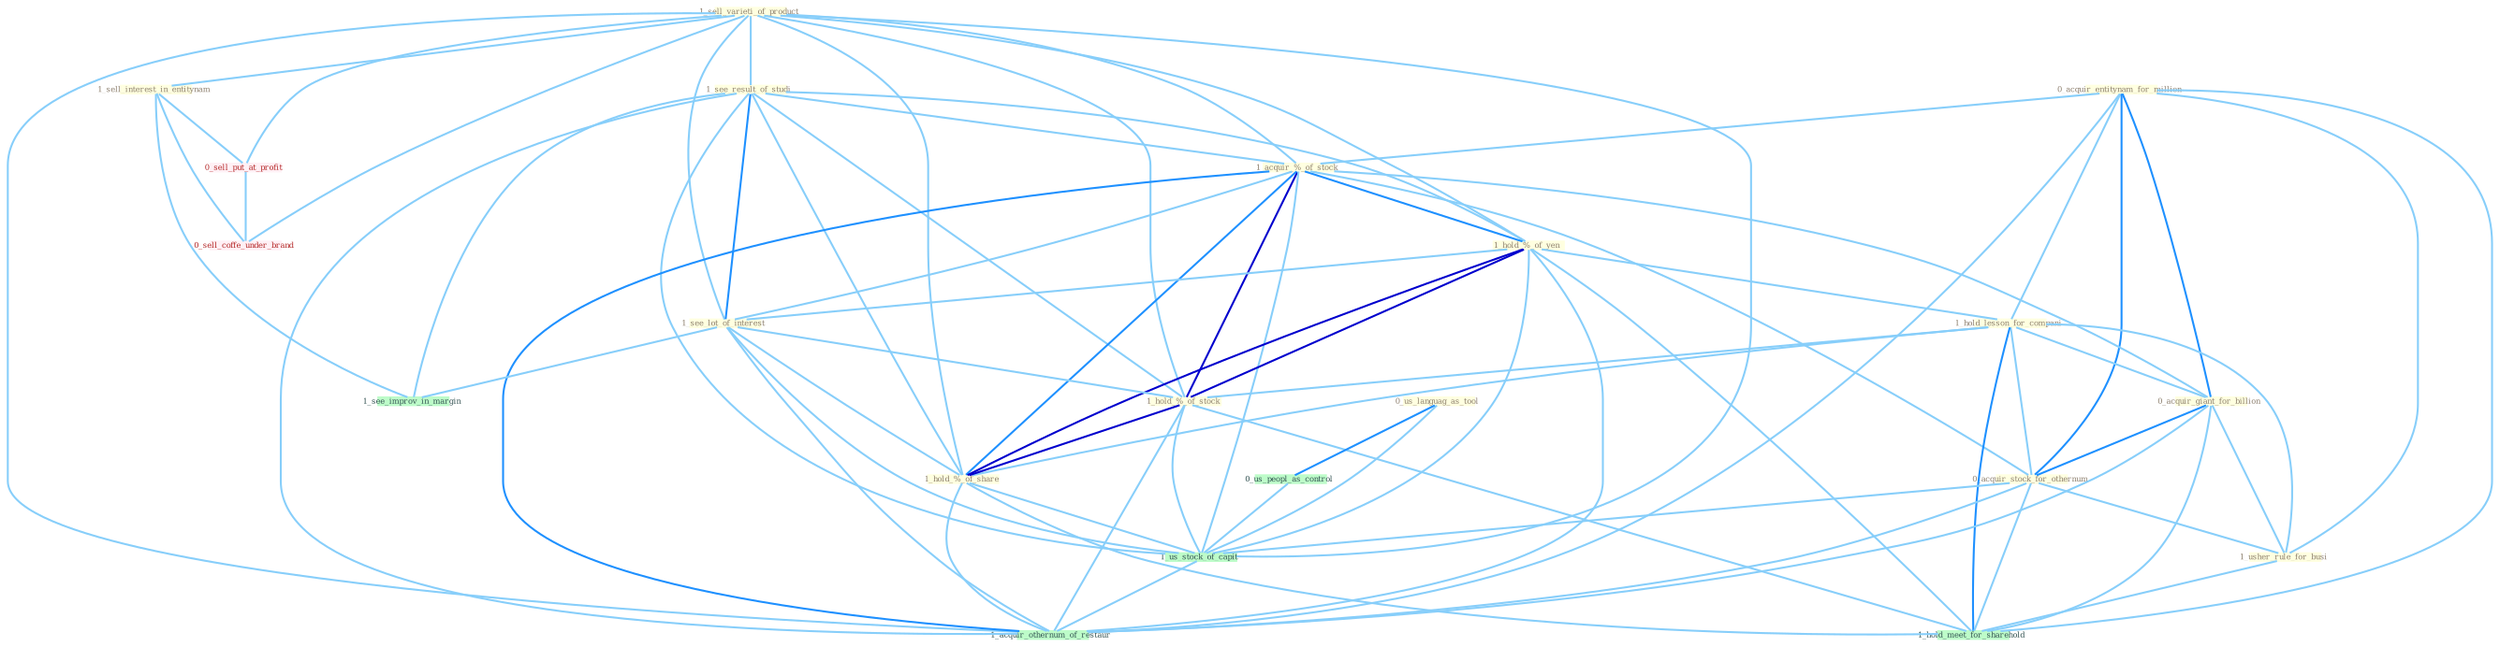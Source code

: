 Graph G{ 
    node
    [shape=polygon,style=filled,width=.5,height=.06,color="#BDFCC9",fixedsize=true,fontsize=4,
    fontcolor="#2f4f4f"];
    {node
    [color="#ffffe0", fontcolor="#8b7d6b"] "1_sell_varieti_of_product " "0_acquir_entitynam_for_million " "1_see_result_of_studi " "1_acquir_%_of_stock " "1_hold_%_of_yen " "1_see_lot_of_interest " "1_hold_lesson_for_compani " "1_hold_%_of_stock " "0_acquir_giant_for_billion " "1_hold_%_of_share " "0_us_languag_as_tool " "0_acquir_stock_for_othernum " "1_sell_interest_in_entitynam " "1_usher_rule_for_busi "}
{node [color="#fff0f5", fontcolor="#b22222"] "0_sell_put_at_profit " "0_sell_coffe_under_brand "}
edge [color="#B0E2FF"];

	"1_sell_varieti_of_product " -- "1_see_result_of_studi " [w="1", color="#87cefa" ];
	"1_sell_varieti_of_product " -- "1_acquir_%_of_stock " [w="1", color="#87cefa" ];
	"1_sell_varieti_of_product " -- "1_hold_%_of_yen " [w="1", color="#87cefa" ];
	"1_sell_varieti_of_product " -- "1_see_lot_of_interest " [w="1", color="#87cefa" ];
	"1_sell_varieti_of_product " -- "1_hold_%_of_stock " [w="1", color="#87cefa" ];
	"1_sell_varieti_of_product " -- "1_hold_%_of_share " [w="1", color="#87cefa" ];
	"1_sell_varieti_of_product " -- "1_sell_interest_in_entitynam " [w="1", color="#87cefa" ];
	"1_sell_varieti_of_product " -- "0_sell_put_at_profit " [w="1", color="#87cefa" ];
	"1_sell_varieti_of_product " -- "1_us_stock_of_capit " [w="1", color="#87cefa" ];
	"1_sell_varieti_of_product " -- "0_sell_coffe_under_brand " [w="1", color="#87cefa" ];
	"1_sell_varieti_of_product " -- "1_acquir_othernum_of_restaur " [w="1", color="#87cefa" ];
	"0_acquir_entitynam_for_million " -- "1_acquir_%_of_stock " [w="1", color="#87cefa" ];
	"0_acquir_entitynam_for_million " -- "1_hold_lesson_for_compani " [w="1", color="#87cefa" ];
	"0_acquir_entitynam_for_million " -- "0_acquir_giant_for_billion " [w="2", color="#1e90ff" , len=0.8];
	"0_acquir_entitynam_for_million " -- "0_acquir_stock_for_othernum " [w="2", color="#1e90ff" , len=0.8];
	"0_acquir_entitynam_for_million " -- "1_usher_rule_for_busi " [w="1", color="#87cefa" ];
	"0_acquir_entitynam_for_million " -- "1_hold_meet_for_sharehold " [w="1", color="#87cefa" ];
	"0_acquir_entitynam_for_million " -- "1_acquir_othernum_of_restaur " [w="1", color="#87cefa" ];
	"1_see_result_of_studi " -- "1_acquir_%_of_stock " [w="1", color="#87cefa" ];
	"1_see_result_of_studi " -- "1_hold_%_of_yen " [w="1", color="#87cefa" ];
	"1_see_result_of_studi " -- "1_see_lot_of_interest " [w="2", color="#1e90ff" , len=0.8];
	"1_see_result_of_studi " -- "1_hold_%_of_stock " [w="1", color="#87cefa" ];
	"1_see_result_of_studi " -- "1_hold_%_of_share " [w="1", color="#87cefa" ];
	"1_see_result_of_studi " -- "1_us_stock_of_capit " [w="1", color="#87cefa" ];
	"1_see_result_of_studi " -- "1_see_improv_in_margin " [w="1", color="#87cefa" ];
	"1_see_result_of_studi " -- "1_acquir_othernum_of_restaur " [w="1", color="#87cefa" ];
	"1_acquir_%_of_stock " -- "1_hold_%_of_yen " [w="2", color="#1e90ff" , len=0.8];
	"1_acquir_%_of_stock " -- "1_see_lot_of_interest " [w="1", color="#87cefa" ];
	"1_acquir_%_of_stock " -- "1_hold_%_of_stock " [w="3", color="#0000cd" , len=0.6];
	"1_acquir_%_of_stock " -- "0_acquir_giant_for_billion " [w="1", color="#87cefa" ];
	"1_acquir_%_of_stock " -- "1_hold_%_of_share " [w="2", color="#1e90ff" , len=0.8];
	"1_acquir_%_of_stock " -- "0_acquir_stock_for_othernum " [w="1", color="#87cefa" ];
	"1_acquir_%_of_stock " -- "1_us_stock_of_capit " [w="1", color="#87cefa" ];
	"1_acquir_%_of_stock " -- "1_acquir_othernum_of_restaur " [w="2", color="#1e90ff" , len=0.8];
	"1_hold_%_of_yen " -- "1_see_lot_of_interest " [w="1", color="#87cefa" ];
	"1_hold_%_of_yen " -- "1_hold_lesson_for_compani " [w="1", color="#87cefa" ];
	"1_hold_%_of_yen " -- "1_hold_%_of_stock " [w="3", color="#0000cd" , len=0.6];
	"1_hold_%_of_yen " -- "1_hold_%_of_share " [w="3", color="#0000cd" , len=0.6];
	"1_hold_%_of_yen " -- "1_us_stock_of_capit " [w="1", color="#87cefa" ];
	"1_hold_%_of_yen " -- "1_hold_meet_for_sharehold " [w="1", color="#87cefa" ];
	"1_hold_%_of_yen " -- "1_acquir_othernum_of_restaur " [w="1", color="#87cefa" ];
	"1_see_lot_of_interest " -- "1_hold_%_of_stock " [w="1", color="#87cefa" ];
	"1_see_lot_of_interest " -- "1_hold_%_of_share " [w="1", color="#87cefa" ];
	"1_see_lot_of_interest " -- "1_us_stock_of_capit " [w="1", color="#87cefa" ];
	"1_see_lot_of_interest " -- "1_see_improv_in_margin " [w="1", color="#87cefa" ];
	"1_see_lot_of_interest " -- "1_acquir_othernum_of_restaur " [w="1", color="#87cefa" ];
	"1_hold_lesson_for_compani " -- "1_hold_%_of_stock " [w="1", color="#87cefa" ];
	"1_hold_lesson_for_compani " -- "0_acquir_giant_for_billion " [w="1", color="#87cefa" ];
	"1_hold_lesson_for_compani " -- "1_hold_%_of_share " [w="1", color="#87cefa" ];
	"1_hold_lesson_for_compani " -- "0_acquir_stock_for_othernum " [w="1", color="#87cefa" ];
	"1_hold_lesson_for_compani " -- "1_usher_rule_for_busi " [w="1", color="#87cefa" ];
	"1_hold_lesson_for_compani " -- "1_hold_meet_for_sharehold " [w="2", color="#1e90ff" , len=0.8];
	"1_hold_%_of_stock " -- "1_hold_%_of_share " [w="3", color="#0000cd" , len=0.6];
	"1_hold_%_of_stock " -- "1_us_stock_of_capit " [w="1", color="#87cefa" ];
	"1_hold_%_of_stock " -- "1_hold_meet_for_sharehold " [w="1", color="#87cefa" ];
	"1_hold_%_of_stock " -- "1_acquir_othernum_of_restaur " [w="1", color="#87cefa" ];
	"0_acquir_giant_for_billion " -- "0_acquir_stock_for_othernum " [w="2", color="#1e90ff" , len=0.8];
	"0_acquir_giant_for_billion " -- "1_usher_rule_for_busi " [w="1", color="#87cefa" ];
	"0_acquir_giant_for_billion " -- "1_hold_meet_for_sharehold " [w="1", color="#87cefa" ];
	"0_acquir_giant_for_billion " -- "1_acquir_othernum_of_restaur " [w="1", color="#87cefa" ];
	"1_hold_%_of_share " -- "1_us_stock_of_capit " [w="1", color="#87cefa" ];
	"1_hold_%_of_share " -- "1_hold_meet_for_sharehold " [w="1", color="#87cefa" ];
	"1_hold_%_of_share " -- "1_acquir_othernum_of_restaur " [w="1", color="#87cefa" ];
	"0_us_languag_as_tool " -- "0_us_peopl_as_control " [w="2", color="#1e90ff" , len=0.8];
	"0_us_languag_as_tool " -- "1_us_stock_of_capit " [w="1", color="#87cefa" ];
	"0_acquir_stock_for_othernum " -- "1_usher_rule_for_busi " [w="1", color="#87cefa" ];
	"0_acquir_stock_for_othernum " -- "1_us_stock_of_capit " [w="1", color="#87cefa" ];
	"0_acquir_stock_for_othernum " -- "1_hold_meet_for_sharehold " [w="1", color="#87cefa" ];
	"0_acquir_stock_for_othernum " -- "1_acquir_othernum_of_restaur " [w="1", color="#87cefa" ];
	"1_sell_interest_in_entitynam " -- "0_sell_put_at_profit " [w="1", color="#87cefa" ];
	"1_sell_interest_in_entitynam " -- "1_see_improv_in_margin " [w="1", color="#87cefa" ];
	"1_sell_interest_in_entitynam " -- "0_sell_coffe_under_brand " [w="1", color="#87cefa" ];
	"1_usher_rule_for_busi " -- "1_hold_meet_for_sharehold " [w="1", color="#87cefa" ];
	"0_us_peopl_as_control " -- "1_us_stock_of_capit " [w="1", color="#87cefa" ];
	"0_sell_put_at_profit " -- "0_sell_coffe_under_brand " [w="1", color="#87cefa" ];
	"1_us_stock_of_capit " -- "1_acquir_othernum_of_restaur " [w="1", color="#87cefa" ];
}